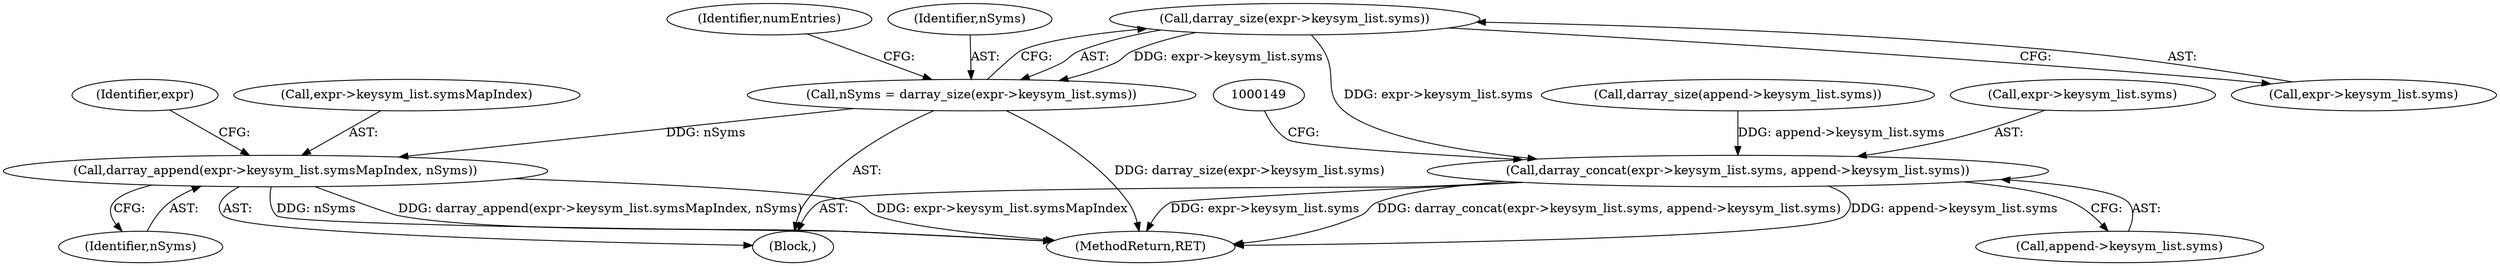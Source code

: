 digraph "0_libxkbcommon_c1e5ac16e77a21f87bdf3bc4dea61b037a17dddb@pointer" {
"1000107" [label="(Call,darray_size(expr->keysym_list.syms))"];
"1000105" [label="(Call,nSyms = darray_size(expr->keysym_list.syms))"];
"1000122" [label="(Call,darray_append(expr->keysym_list.symsMapIndex, nSyms))"];
"1000136" [label="(Call,darray_concat(expr->keysym_list.syms, append->keysym_list.syms))"];
"1000107" [label="(Call,darray_size(expr->keysym_list.syms))"];
"1000132" [label="(Identifier,expr)"];
"1000122" [label="(Call,darray_append(expr->keysym_list.symsMapIndex, nSyms))"];
"1000142" [label="(Call,append->keysym_list.syms)"];
"1000128" [label="(Identifier,nSyms)"];
"1000105" [label="(Call,nSyms = darray_size(expr->keysym_list.syms))"];
"1000153" [label="(MethodReturn,RET)"];
"1000103" [label="(Block,)"];
"1000108" [label="(Call,expr->keysym_list.syms)"];
"1000115" [label="(Identifier,numEntries)"];
"1000123" [label="(Call,expr->keysym_list.symsMapIndex)"];
"1000116" [label="(Call,darray_size(append->keysym_list.syms))"];
"1000106" [label="(Identifier,nSyms)"];
"1000136" [label="(Call,darray_concat(expr->keysym_list.syms, append->keysym_list.syms))"];
"1000137" [label="(Call,expr->keysym_list.syms)"];
"1000107" -> "1000105"  [label="AST: "];
"1000107" -> "1000108"  [label="CFG: "];
"1000108" -> "1000107"  [label="AST: "];
"1000105" -> "1000107"  [label="CFG: "];
"1000107" -> "1000105"  [label="DDG: expr->keysym_list.syms"];
"1000107" -> "1000136"  [label="DDG: expr->keysym_list.syms"];
"1000105" -> "1000103"  [label="AST: "];
"1000106" -> "1000105"  [label="AST: "];
"1000115" -> "1000105"  [label="CFG: "];
"1000105" -> "1000153"  [label="DDG: darray_size(expr->keysym_list.syms)"];
"1000105" -> "1000122"  [label="DDG: nSyms"];
"1000122" -> "1000103"  [label="AST: "];
"1000122" -> "1000128"  [label="CFG: "];
"1000123" -> "1000122"  [label="AST: "];
"1000128" -> "1000122"  [label="AST: "];
"1000132" -> "1000122"  [label="CFG: "];
"1000122" -> "1000153"  [label="DDG: expr->keysym_list.symsMapIndex"];
"1000122" -> "1000153"  [label="DDG: nSyms"];
"1000122" -> "1000153"  [label="DDG: darray_append(expr->keysym_list.symsMapIndex, nSyms)"];
"1000136" -> "1000103"  [label="AST: "];
"1000136" -> "1000142"  [label="CFG: "];
"1000137" -> "1000136"  [label="AST: "];
"1000142" -> "1000136"  [label="AST: "];
"1000149" -> "1000136"  [label="CFG: "];
"1000136" -> "1000153"  [label="DDG: append->keysym_list.syms"];
"1000136" -> "1000153"  [label="DDG: expr->keysym_list.syms"];
"1000136" -> "1000153"  [label="DDG: darray_concat(expr->keysym_list.syms, append->keysym_list.syms)"];
"1000116" -> "1000136"  [label="DDG: append->keysym_list.syms"];
}
